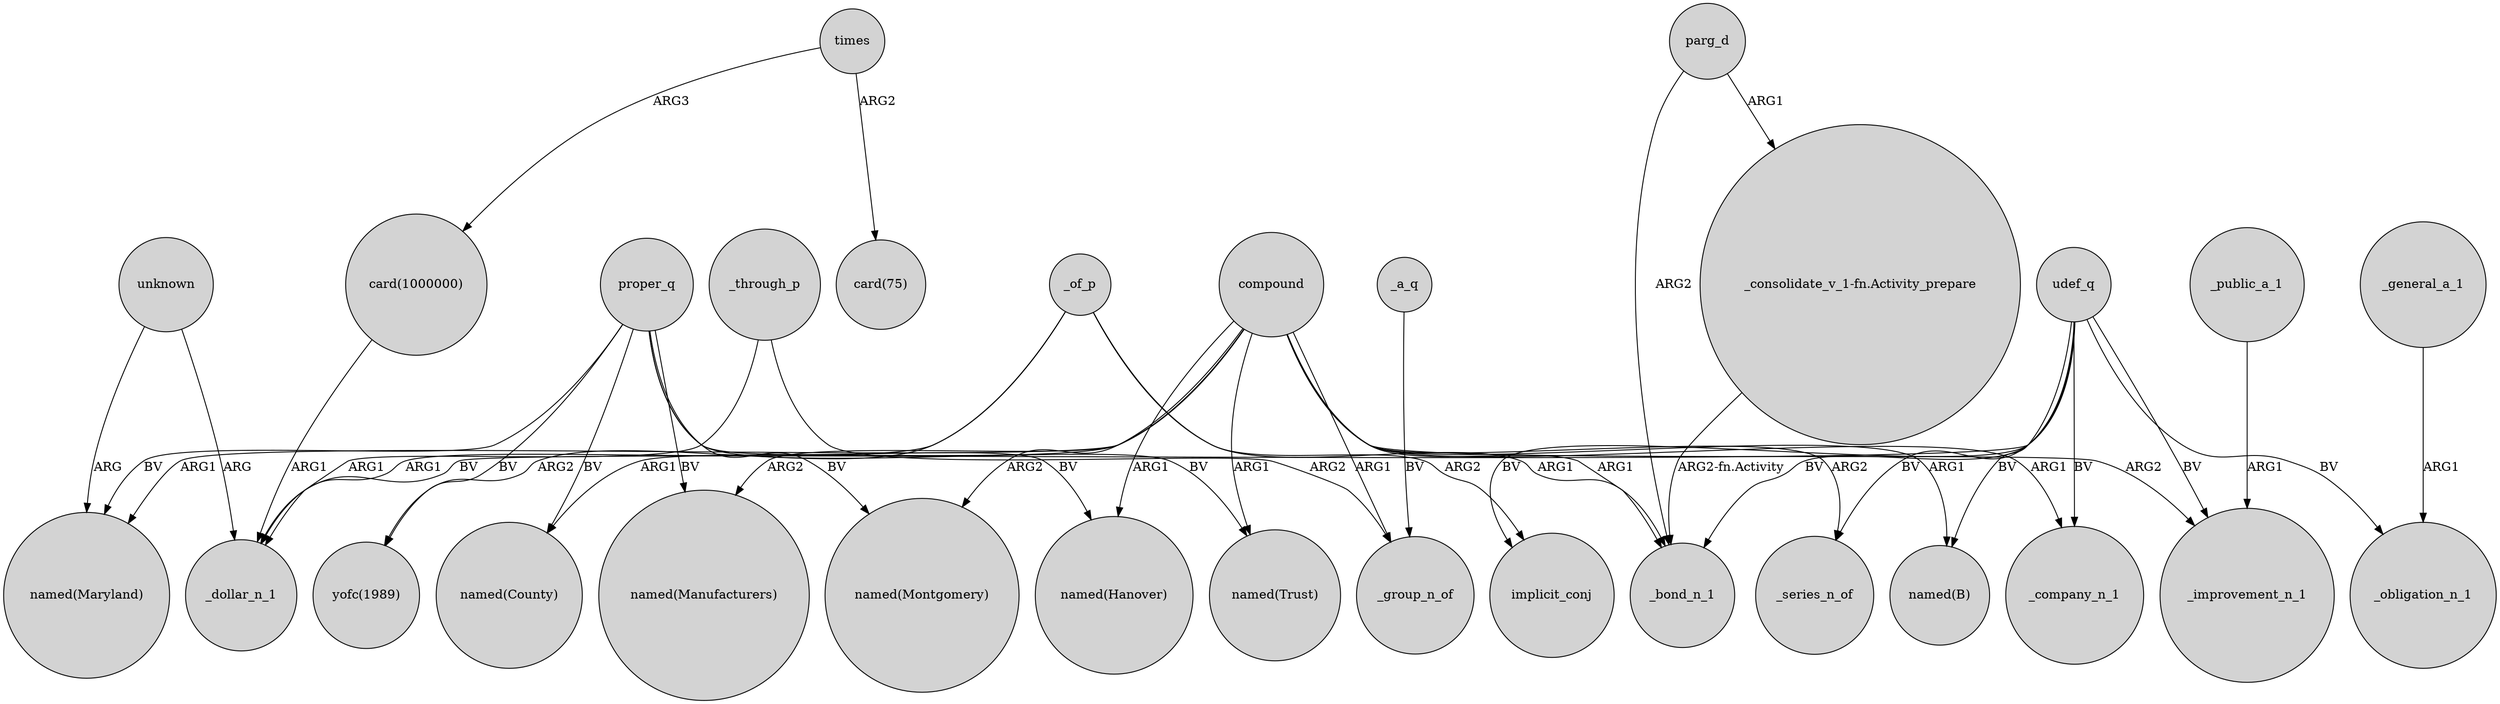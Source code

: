 digraph {
	node [shape=circle style=filled]
	_of_p -> _dollar_n_1 [label=ARG1]
	parg_d -> _bond_n_1 [label=ARG2]
	proper_q -> "named(Trust)" [label=BV]
	udef_q -> _bond_n_1 [label=BV]
	udef_q -> _improvement_n_1 [label=BV]
	compound -> "named(Trust)" [label=ARG1]
	udef_q -> _company_n_1 [label=BV]
	_public_a_1 -> _improvement_n_1 [label=ARG1]
	_of_p -> implicit_conj [label=ARG2]
	compound -> _bond_n_1 [label=ARG1]
	times -> "card(1000000)" [label=ARG3]
	compound -> "named(Montgomery)" [label=ARG2]
	compound -> _company_n_1 [label=ARG1]
	compound -> "named(Hanover)" [label=ARG1]
	_through_p -> _dollar_n_1 [label=ARG1]
	parg_d -> "_consolidate_v_1-fn.Activity_prepare" [label=ARG1]
	compound -> _group_n_of [label=ARG1]
	_a_q -> _group_n_of [label=BV]
	_of_p -> "yofc(1989)" [label=ARG2]
	udef_q -> _series_n_of [label=BV]
	unknown -> _dollar_n_1 [label=ARG]
	udef_q -> "named(B)" [label=BV]
	times -> "card(75)" [label=ARG2]
	_through_p -> _group_n_of [label=ARG2]
	_general_a_1 -> _obligation_n_1 [label=ARG1]
	proper_q -> "named(Hanover)" [label=BV]
	unknown -> "named(Maryland)" [label=ARG]
	udef_q -> _dollar_n_1 [label=BV]
	proper_q -> "yofc(1989)" [label=BV]
	"card(1000000)" -> _dollar_n_1 [label=ARG1]
	compound -> "named(Maryland)" [label=ARG1]
	compound -> "named(Manufacturers)" [label=ARG2]
	"_consolidate_v_1-fn.Activity_prepare" -> _bond_n_1 [label="ARG2-fn.Activity"]
	proper_q -> "named(Montgomery)" [label=BV]
	compound -> "named(County)" [label=ARG1]
	compound -> _series_n_of [label=ARG2]
	udef_q -> _obligation_n_1 [label=BV]
	proper_q -> "named(Manufacturers)" [label=BV]
	proper_q -> "named(County)" [label=BV]
	proper_q -> "named(Maryland)" [label=BV]
	udef_q -> implicit_conj [label=BV]
	compound -> "named(B)" [label=ARG1]
	compound -> _improvement_n_1 [label=ARG2]
	_of_p -> _bond_n_1 [label=ARG1]
}

